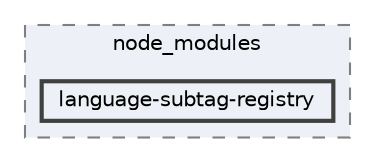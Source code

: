 digraph "pkiclassroomrescheduler/src/main/frontend/node_modules/language-subtag-registry"
{
 // LATEX_PDF_SIZE
  bgcolor="transparent";
  edge [fontname=Helvetica,fontsize=10,labelfontname=Helvetica,labelfontsize=10];
  node [fontname=Helvetica,fontsize=10,shape=box,height=0.2,width=0.4];
  compound=true
  subgraph clusterdir_72953eda66ccb3a2722c28e1c3e6c23b {
    graph [ bgcolor="#edf0f7", pencolor="grey50", label="node_modules", fontname=Helvetica,fontsize=10 style="filled,dashed", URL="dir_72953eda66ccb3a2722c28e1c3e6c23b.html",tooltip=""]
  dir_5105ec3ca7dc2413b5a2d70c685727bc [label="language-subtag-registry", fillcolor="#edf0f7", color="grey25", style="filled,bold", URL="dir_5105ec3ca7dc2413b5a2d70c685727bc.html",tooltip=""];
  }
}
